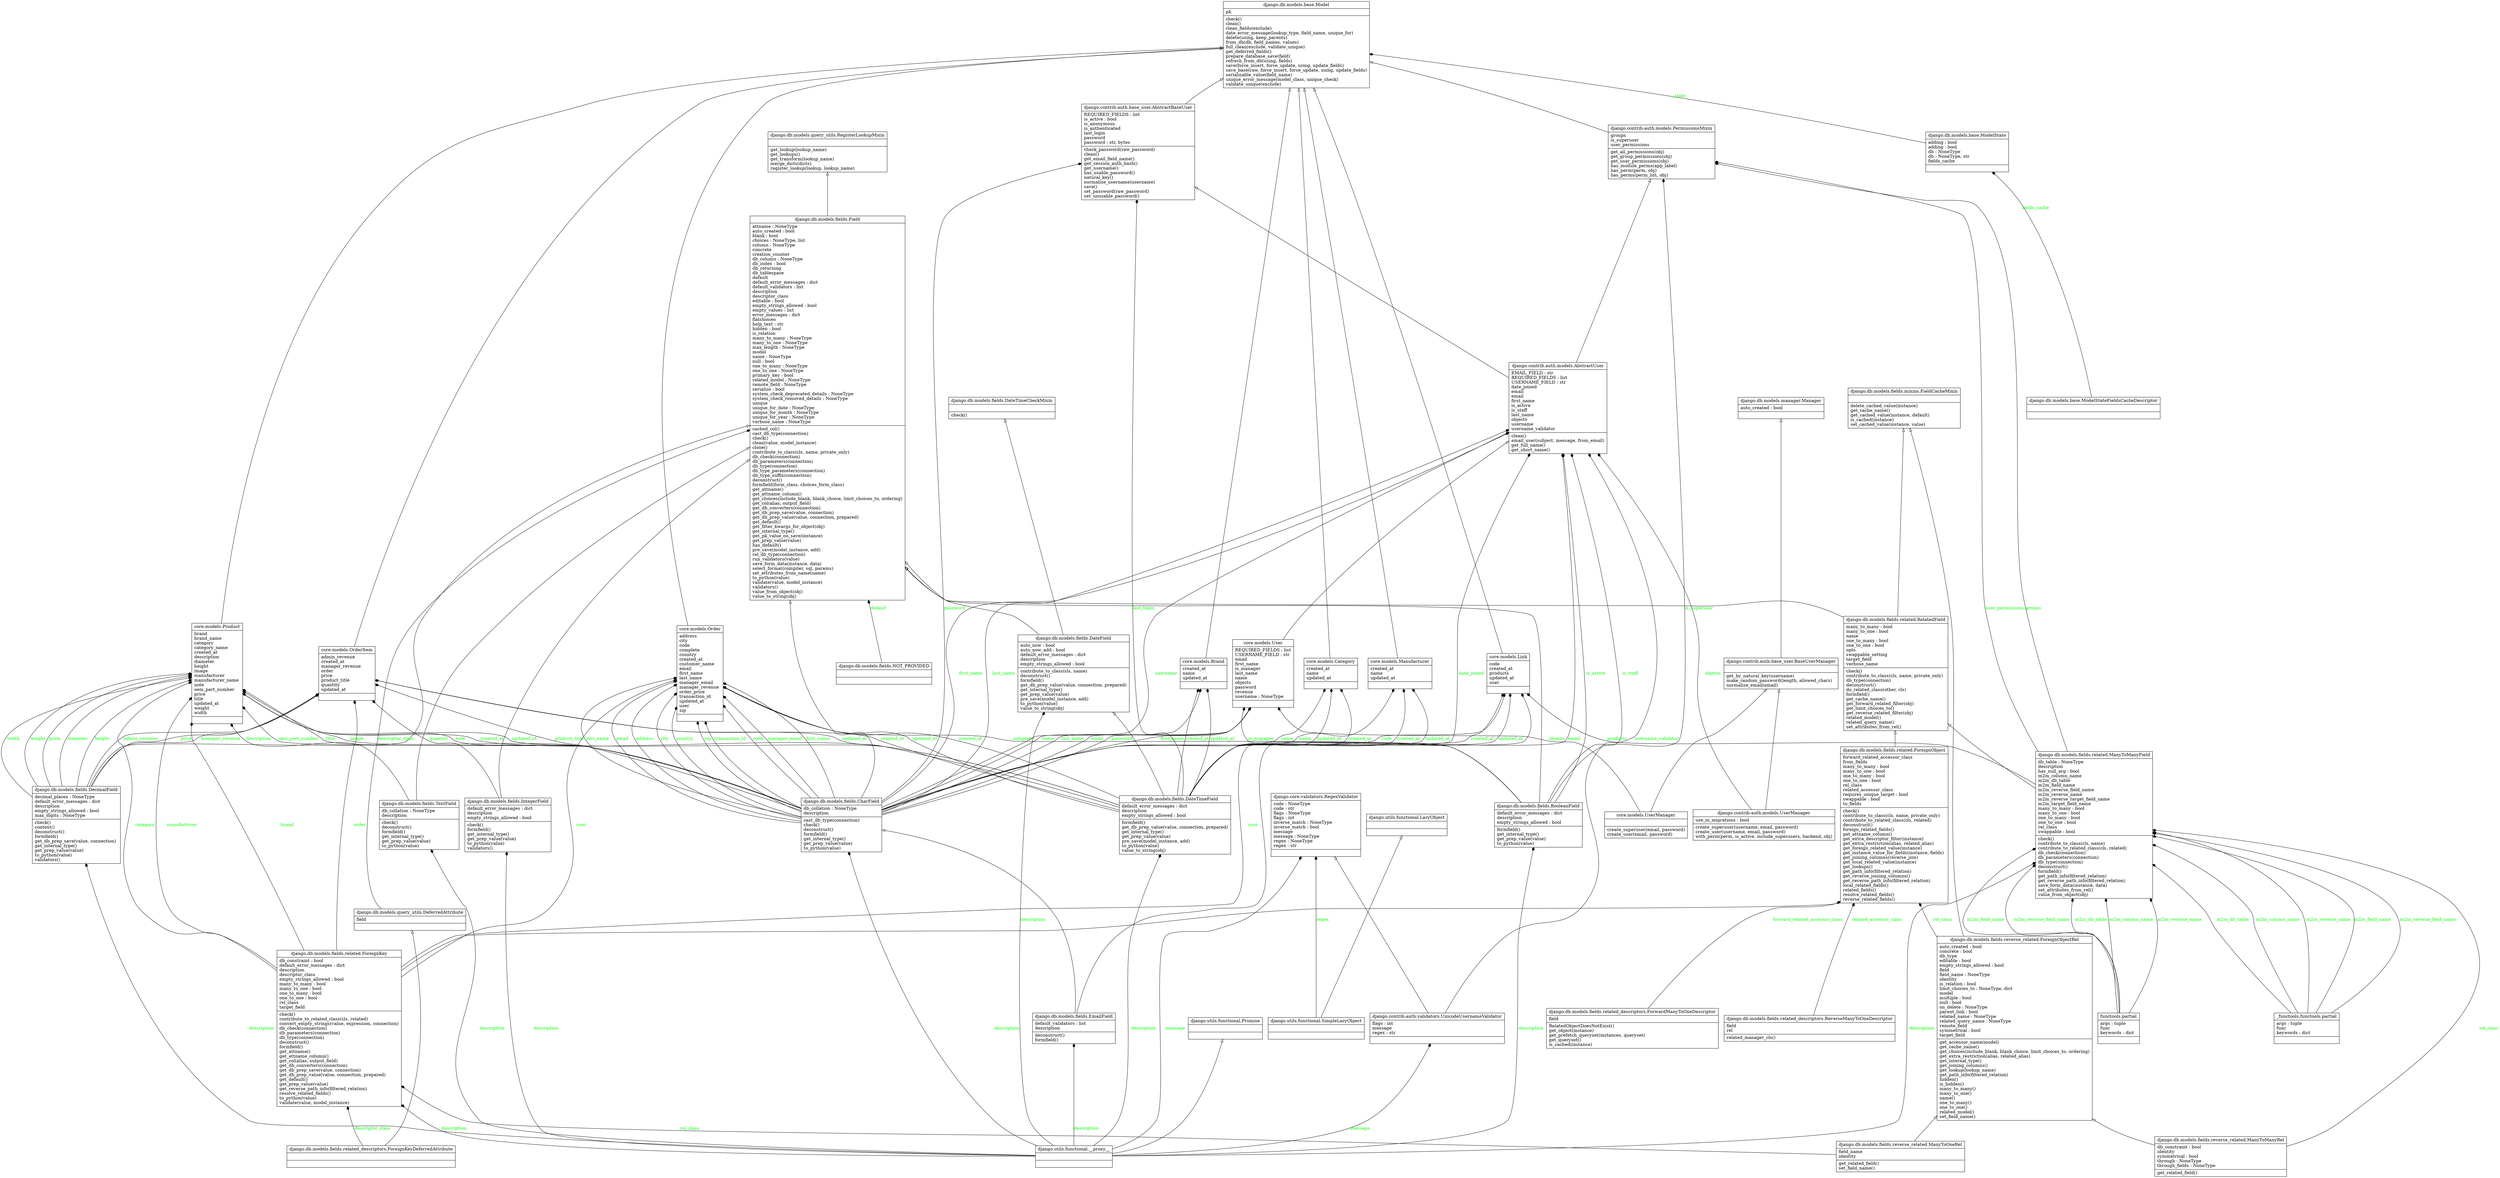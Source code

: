 digraph "classes" {
rankdir=BT
charset="utf-8"
"_functools.functools.partial" [color="black", fontcolor="black", label="{_functools.functools.partial|args : tuple\lfunc\lkeywords : dict\l|}", shape="record", style="solid"];
"core.models.Brand" [color="black", fontcolor="black", label="{core.models.Brand|created_at\lname\lupdated_at\l|}", shape="record", style="solid"];
"core.models.Category" [color="black", fontcolor="black", label="{core.models.Category|created_at\lname\lupdated_at\l|}", shape="record", style="solid"];
"core.models.Link" [color="black", fontcolor="black", label="{core.models.Link|code\lcreated_at\lproducts\lupdated_at\luser\l|}", shape="record", style="solid"];
"core.models.Manufacturer" [color="black", fontcolor="black", label="{core.models.Manufacturer|created_at\lname\lupdated_at\l|}", shape="record", style="solid"];
"core.models.Order" [color="black", fontcolor="black", label="{core.models.Order|address\lcity\lcode\lcomplete\lcountry\lcreated_at\lcustomer_name\lemail\lfirst_name\llast_name\lmanager_email\lmanager_revenue\lorder_price\ltransaction_id\lupdated_at\luser\lzip\l|}", shape="record", style="solid"];
"core.models.OrderItem" [color="black", fontcolor="black", label="{core.models.OrderItem|admin_revenue\lcreated_at\lmanager_revenue\lorder\lprice\lproduct_title\lquantity\lupdated_at\l|}", shape="record", style="solid"];
"core.models.Product" [color="black", fontcolor="black", label="{core.models.Product|brand\lbrand_name\lcategory\lcategory_name\lcreated_at\ldescription\ldiameter\lheight\limage\lmanufacturer\lmanufacturer_name\lnote\loem_part_number\lprice\ltitle\lupdated_at\lweight\lwidth\l|}", shape="record", style="solid"];
"core.models.User" [color="black", fontcolor="black", label="{core.models.User|REQUIRED_FIELDS : list\lUSERNAME_FIELD : str\lemail\lfirst_name\lis_manager\llast_name\lname\lobjects\lpassword\lrevenue\lusername : NoneType\l|}", shape="record", style="solid"];
"core.models.UserManager" [color="black", fontcolor="black", label="{core.models.UserManager|\l|create_superuser(email, password)\lcreate_user(email, password)\l}", shape="record", style="solid"];
"django.contrib.auth.base_user.AbstractBaseUser" [color="black", fontcolor="black", label="{django.contrib.auth.base_user.AbstractBaseUser|REQUIRED_FIELDS : list\lis_active : bool\lis_anonymous\lis_authenticated\llast_login\lpassword\lpassword : str, bytes\l|check_password(raw_password)\lclean()\lget_email_field_name()\lget_session_auth_hash()\lget_username()\lhas_usable_password()\lnatural_key()\lnormalize_username(username)\lsave()\lset_password(raw_password)\lset_unusable_password()\l}", shape="record", style="solid"];
"django.contrib.auth.base_user.BaseUserManager" [color="black", fontcolor="black", label="{django.contrib.auth.base_user.BaseUserManager|\l|get_by_natural_key(username)\lmake_random_password(length, allowed_chars)\lnormalize_email(email)\l}", shape="record", style="solid"];
"django.contrib.auth.models.AbstractUser" [color="black", fontcolor="black", label="{django.contrib.auth.models.AbstractUser|EMAIL_FIELD : str\lREQUIRED_FIELDS : list\lUSERNAME_FIELD : str\ldate_joined\lemail\lemail\lfirst_name\lis_active\lis_staff\llast_name\lobjects\lusername\lusername_validator\l|clean()\lemail_user(subject, message, from_email)\lget_full_name()\lget_short_name()\l}", shape="record", style="solid"];
"django.contrib.auth.models.PermissionsMixin" [color="black", fontcolor="black", label="{django.contrib.auth.models.PermissionsMixin|groups\lis_superuser\luser_permissions\l|get_all_permissions(obj)\lget_group_permissions(obj)\lget_user_permissions(obj)\lhas_module_perms(app_label)\lhas_perm(perm, obj)\lhas_perms(perm_list, obj)\l}", shape="record", style="solid"];
"django.contrib.auth.models.UserManager" [color="black", fontcolor="black", label="{django.contrib.auth.models.UserManager|use_in_migrations : bool\l|create_superuser(username, email, password)\lcreate_user(username, email, password)\lwith_perm(perm, is_active, include_superusers, backend, obj)\l}", shape="record", style="solid"];
"django.contrib.auth.validators.UnicodeUsernameValidator" [color="black", fontcolor="black", label="{django.contrib.auth.validators.UnicodeUsernameValidator|flags : int\lmessage\lregex : str\l|}", shape="record", style="solid"];
"django.core.validators.RegexValidator" [color="black", fontcolor="black", label="{django.core.validators.RegexValidator|code : NoneType\lcode : str\lflags : NoneType\lflags : int\linverse_match : NoneType\linverse_match : bool\lmessage\lmessage : NoneType\lregex : NoneType\lregex : str\l|}", shape="record", style="solid"];
"django.db.models.base.Model" [color="black", fontcolor="black", label="{django.db.models.base.Model|pk\l|check()\lclean()\lclean_fields(exclude)\ldate_error_message(lookup_type, field_name, unique_for)\ldelete(using, keep_parents)\lfrom_db(db, field_names, values)\lfull_clean(exclude, validate_unique)\lget_deferred_fields()\lprepare_database_save(field)\lrefresh_from_db(using, fields)\lsave(force_insert, force_update, using, update_fields)\lsave_base(raw, force_insert, force_update, using, update_fields)\lserializable_value(field_name)\lunique_error_message(model_class, unique_check)\lvalidate_unique(exclude)\l}", shape="record", style="solid"];
"django.db.models.base.ModelState" [color="black", fontcolor="black", label="{django.db.models.base.ModelState|adding : bool\ladding : bool\ldb : NoneType\ldb : NoneType, str\lfields_cache\l|}", shape="record", style="solid"];
"django.db.models.base.ModelStateFieldsCacheDescriptor" [color="black", fontcolor="black", label="{django.db.models.base.ModelStateFieldsCacheDescriptor|\l|}", shape="record", style="solid"];
"django.db.models.fields.BooleanField" [color="black", fontcolor="black", label="{django.db.models.fields.BooleanField|default_error_messages : dict\ldescription\lempty_strings_allowed : bool\l|formfield()\lget_internal_type()\lget_prep_value(value)\lto_python(value)\l}", shape="record", style="solid"];
"django.db.models.fields.CharField" [color="black", fontcolor="black", label="{django.db.models.fields.CharField|db_collation : NoneType\ldescription\l|cast_db_type(connection)\lcheck()\ldeconstruct()\lformfield()\lget_internal_type()\lget_prep_value(value)\lto_python(value)\l}", shape="record", style="solid"];
"django.db.models.fields.DateField" [color="black", fontcolor="black", label="{django.db.models.fields.DateField|auto_now : bool\lauto_now_add : bool\ldefault_error_messages : dict\ldescription\lempty_strings_allowed : bool\l|contribute_to_class(cls, name)\ldeconstruct()\lformfield()\lget_db_prep_value(value, connection, prepared)\lget_internal_type()\lget_prep_value(value)\lpre_save(model_instance, add)\lto_python(value)\lvalue_to_string(obj)\l}", shape="record", style="solid"];
"django.db.models.fields.DateTimeCheckMixin" [color="black", fontcolor="black", label="{django.db.models.fields.DateTimeCheckMixin|\l|check()\l}", shape="record", style="solid"];
"django.db.models.fields.DateTimeField" [color="black", fontcolor="black", label="{django.db.models.fields.DateTimeField|default_error_messages : dict\ldescription\lempty_strings_allowed : bool\l|formfield()\lget_db_prep_value(value, connection, prepared)\lget_internal_type()\lget_prep_value(value)\lpre_save(model_instance, add)\lto_python(value)\lvalue_to_string(obj)\l}", shape="record", style="solid"];
"django.db.models.fields.DecimalField" [color="black", fontcolor="black", label="{django.db.models.fields.DecimalField|decimal_places : NoneType\ldefault_error_messages : dict\ldescription\lempty_strings_allowed : bool\lmax_digits : NoneType\l|check()\lcontext()\ldeconstruct()\lformfield()\lget_db_prep_save(value, connection)\lget_internal_type()\lget_prep_value(value)\lto_python(value)\lvalidators()\l}", shape="record", style="solid"];
"django.db.models.fields.EmailField" [color="black", fontcolor="black", label="{django.db.models.fields.EmailField|default_validators : list\ldescription\l|deconstruct()\lformfield()\l}", shape="record", style="solid"];
"django.db.models.fields.Field" [color="black", fontcolor="black", label="{django.db.models.fields.Field|attname : NoneType\lauto_created : bool\lblank : bool\lchoices : NoneType, list\lcolumn : NoneType\lconcrete\lcreation_counter\ldb_column : NoneType\ldb_index : bool\ldb_returning\ldb_tablespace\ldefault\ldefault_error_messages : dict\ldefault_validators : list\ldescription\ldescriptor_class\leditable : bool\lempty_strings_allowed : bool\lempty_values : list\lerror_messages : dict\lflatchoices\lhelp_text : str\lhidden : bool\lis_relation\lmany_to_many : NoneType\lmany_to_one : NoneType\lmax_length : NoneType\lmodel\lname : NoneType\lnull : bool\lone_to_many : NoneType\lone_to_one : NoneType\lprimary_key : bool\lrelated_model : NoneType\lremote_field : NoneType\lserialize : bool\lsystem_check_deprecated_details : NoneType\lsystem_check_removed_details : NoneType\lunique\lunique_for_date : NoneType\lunique_for_month : NoneType\lunique_for_year : NoneType\lverbose_name : NoneType\l|cached_col()\lcast_db_type(connection)\lcheck()\lclean(value, model_instance)\lclone()\lcontribute_to_class(cls, name, private_only)\ldb_check(connection)\ldb_parameters(connection)\ldb_type(connection)\ldb_type_parameters(connection)\ldb_type_suffix(connection)\ldeconstruct()\lformfield(form_class, choices_form_class)\lget_attname()\lget_attname_column()\lget_choices(include_blank, blank_choice, limit_choices_to, ordering)\lget_col(alias, output_field)\lget_db_converters(connection)\lget_db_prep_save(value, connection)\lget_db_prep_value(value, connection, prepared)\lget_default()\lget_filter_kwargs_for_object(obj)\lget_internal_type()\lget_pk_value_on_save(instance)\lget_prep_value(value)\lhas_default()\lpre_save(model_instance, add)\lrel_db_type(connection)\lrun_validators(value)\lsave_form_data(instance, data)\lselect_format(compiler, sql, params)\lset_attributes_from_name(name)\lto_python(value)\lvalidate(value, model_instance)\lvalidators()\lvalue_from_object(obj)\lvalue_to_string(obj)\l}", shape="record", style="solid"];
"django.db.models.fields.IntegerField" [color="black", fontcolor="black", label="{django.db.models.fields.IntegerField|default_error_messages : dict\ldescription\lempty_strings_allowed : bool\l|check()\lformfield()\lget_internal_type()\lget_prep_value(value)\lto_python(value)\lvalidators()\l}", shape="record", style="solid"];
"django.db.models.fields.NOT_PROVIDED" [color="black", fontcolor="black", label="{django.db.models.fields.NOT_PROVIDED|\l|}", shape="record", style="solid"];
"django.db.models.fields.TextField" [color="black", fontcolor="black", label="{django.db.models.fields.TextField|db_collation : NoneType\ldescription\l|check()\ldeconstruct()\lformfield()\lget_internal_type()\lget_prep_value(value)\lto_python(value)\l}", shape="record", style="solid"];
"django.db.models.fields.mixins.FieldCacheMixin" [color="black", fontcolor="black", label="{django.db.models.fields.mixins.FieldCacheMixin|\l|delete_cached_value(instance)\lget_cache_name()\lget_cached_value(instance, default)\lis_cached(instance)\lset_cached_value(instance, value)\l}", shape="record", style="solid"];
"django.db.models.fields.related.ForeignKey" [color="black", fontcolor="black", label="{django.db.models.fields.related.ForeignKey|db_constraint : bool\ldefault_error_messages : dict\ldescription\ldescriptor_class\lempty_strings_allowed : bool\lmany_to_many : bool\lmany_to_one : bool\lone_to_many : bool\lone_to_one : bool\lrel_class\ltarget_field\l|check()\lcontribute_to_related_class(cls, related)\lconvert_empty_strings(value, expression, connection)\ldb_check(connection)\ldb_parameters(connection)\ldb_type(connection)\ldeconstruct()\lformfield()\lget_attname()\lget_attname_column()\lget_col(alias, output_field)\lget_db_converters(connection)\lget_db_prep_save(value, connection)\lget_db_prep_value(value, connection, prepared)\lget_default()\lget_prep_value(value)\lget_reverse_path_info(filtered_relation)\lresolve_related_fields()\lto_python(value)\lvalidate(value, model_instance)\l}", shape="record", style="solid"];
"django.db.models.fields.related.ForeignObject" [color="black", fontcolor="black", label="{django.db.models.fields.related.ForeignObject|forward_related_accessor_class\lfrom_fields\lmany_to_many : bool\lmany_to_one : bool\lone_to_many : bool\lone_to_one : bool\lrel_class\lrelated_accessor_class\lrequires_unique_target : bool\lswappable : bool\lto_fields\l|check()\lcontribute_to_class(cls, name, private_only)\lcontribute_to_related_class(cls, related)\ldeconstruct()\lforeign_related_fields()\lget_attname_column()\lget_extra_descriptor_filter(instance)\lget_extra_restriction(alias, related_alias)\lget_foreign_related_value(instance)\lget_instance_value_for_fields(instance, fields)\lget_joining_columns(reverse_join)\lget_local_related_value(instance)\lget_lookups()\lget_path_info(filtered_relation)\lget_reverse_joining_columns()\lget_reverse_path_info(filtered_relation)\llocal_related_fields()\lrelated_fields()\lresolve_related_fields()\lreverse_related_fields()\l}", shape="record", style="solid"];
"django.db.models.fields.related.ManyToManyField" [color="black", fontcolor="black", label="{django.db.models.fields.related.ManyToManyField|db_table : NoneType\ldescription\lhas_null_arg : bool\lm2m_column_name\lm2m_db_table\lm2m_field_name\lm2m_reverse_field_name\lm2m_reverse_name\lm2m_reverse_target_field_name\lm2m_target_field_name\lmany_to_many : bool\lmany_to_one : bool\lone_to_many : bool\lone_to_one : bool\lrel_class\lswappable : bool\l|check()\lcontribute_to_class(cls, name)\lcontribute_to_related_class(cls, related)\ldb_check(connection)\ldb_parameters(connection)\ldb_type(connection)\ldeconstruct()\lformfield()\lget_path_info(filtered_relation)\lget_reverse_path_info(filtered_relation)\lsave_form_data(instance, data)\lset_attributes_from_rel()\lvalue_from_object(obj)\l}", shape="record", style="solid"];
"django.db.models.fields.related.RelatedField" [color="black", fontcolor="black", label="{django.db.models.fields.related.RelatedField|many_to_many : bool\lmany_to_one : bool\lname\lone_to_many : bool\lone_to_one : bool\lopts\lswappable_setting\ltarget_field\lverbose_name\l|check()\lcontribute_to_class(cls, name, private_only)\ldb_type(connection)\ldeconstruct()\ldo_related_class(other, cls)\lformfield()\lget_cache_name()\lget_forward_related_filter(obj)\lget_limit_choices_to()\lget_reverse_related_filter(obj)\lrelated_model()\lrelated_query_name()\lset_attributes_from_rel()\l}", shape="record", style="solid"];
"django.db.models.fields.related_descriptors.ForeignKeyDeferredAttribute" [color="black", fontcolor="black", label="{django.db.models.fields.related_descriptors.ForeignKeyDeferredAttribute|\l|}", shape="record", style="solid"];
"django.db.models.fields.related_descriptors.ForwardManyToOneDescriptor" [color="black", fontcolor="black", label="{django.db.models.fields.related_descriptors.ForwardManyToOneDescriptor|field\l|RelatedObjectDoesNotExist()\lget_object(instance)\lget_prefetch_queryset(instances, queryset)\lget_queryset()\lis_cached(instance)\l}", shape="record", style="solid"];
"django.db.models.fields.related_descriptors.ReverseManyToOneDescriptor" [color="black", fontcolor="black", label="{django.db.models.fields.related_descriptors.ReverseManyToOneDescriptor|field\lrel\l|related_manager_cls()\l}", shape="record", style="solid"];
"django.db.models.fields.reverse_related.ForeignObjectRel" [color="black", fontcolor="black", label="{django.db.models.fields.reverse_related.ForeignObjectRel|auto_created : bool\lconcrete : bool\ldb_type\leditable : bool\lempty_strings_allowed : bool\lfield\lfield_name : NoneType\lidentity\lis_relation : bool\llimit_choices_to : NoneType, dict\lmodel\lmultiple : bool\lnull : bool\lon_delete : NoneType\lparent_link : bool\lrelated_name : NoneType\lrelated_query_name : NoneType\lremote_field\lsymmetrical : bool\ltarget_field\l|get_accessor_name(model)\lget_cache_name()\lget_choices(include_blank, blank_choice, limit_choices_to, ordering)\lget_extra_restriction(alias, related_alias)\lget_internal_type()\lget_joining_columns()\lget_lookup(lookup_name)\lget_path_info(filtered_relation)\lhidden()\lis_hidden()\lmany_to_many()\lmany_to_one()\lname()\lone_to_many()\lone_to_one()\lrelated_model()\lset_field_name()\l}", shape="record", style="solid"];
"django.db.models.fields.reverse_related.ManyToManyRel" [color="black", fontcolor="black", label="{django.db.models.fields.reverse_related.ManyToManyRel|db_constraint : bool\lidentity\lsymmetrical : bool\lthrough : NoneType\lthrough_fields : NoneType\l|get_related_field()\l}", shape="record", style="solid"];
"django.db.models.fields.reverse_related.ManyToOneRel" [color="black", fontcolor="black", label="{django.db.models.fields.reverse_related.ManyToOneRel|field_name\lidentity\l|get_related_field()\lset_field_name()\l}", shape="record", style="solid"];
"django.db.models.manager.Manager" [color="black", fontcolor="black", label="{django.db.models.manager.Manager|auto_created : bool\l|}", shape="record", style="solid"];
"django.db.models.query_utils.DeferredAttribute" [color="black", fontcolor="black", label="{django.db.models.query_utils.DeferredAttribute|field\l|}", shape="record", style="solid"];
"django.db.models.query_utils.RegisterLookupMixin" [color="black", fontcolor="black", label="{django.db.models.query_utils.RegisterLookupMixin|\l|get_lookup(lookup_name)\lget_lookups()\lget_transform(lookup_name)\lmerge_dicts(dicts)\lregister_lookup(lookup, lookup_name)\l}", shape="record", style="solid"];
"django.utils.functional.LazyObject" [color="black", fontcolor="black", label="{django.utils.functional.LazyObject|\l|}", shape="record", style="solid"];
"django.utils.functional.Promise" [color="black", fontcolor="black", label="{django.utils.functional.Promise|\l|}", shape="record", style="solid"];
"django.utils.functional.SimpleLazyObject" [color="black", fontcolor="black", label="{django.utils.functional.SimpleLazyObject|\l|}", shape="record", style="solid"];
"django.utils.functional.lazy.__proxy__" [color="black", fontcolor="black", label="{django.utils.functional.__proxy__|\l|}", shape="record", style="solid"];
"functools.partial" [color="black", fontcolor="black", label="{functools.partial|args : tuple\lfunc\lkeywords : dict\l|}", shape="record", style="solid"];
"core.models.Brand" -> "django.db.models.base.Model" [arrowhead="empty", arrowtail="none"];
"core.models.Category" -> "django.db.models.base.Model" [arrowhead="empty", arrowtail="none"];
"core.models.Link" -> "django.db.models.base.Model" [arrowhead="empty", arrowtail="none"];
"core.models.Manufacturer" -> "django.db.models.base.Model" [arrowhead="empty", arrowtail="none"];
"core.models.Order" -> "django.db.models.base.Model" [arrowhead="empty", arrowtail="none"];
"core.models.OrderItem" -> "django.db.models.base.Model" [arrowhead="empty", arrowtail="none"];
"core.models.Product" -> "django.db.models.base.Model" [arrowhead="empty", arrowtail="none"];
"core.models.User" -> "django.contrib.auth.models.AbstractUser" [arrowhead="empty", arrowtail="none"];
"core.models.UserManager" -> "django.contrib.auth.base_user.BaseUserManager" [arrowhead="empty", arrowtail="none"];
"django.contrib.auth.base_user.AbstractBaseUser" -> "django.db.models.base.Model" [arrowhead="empty", arrowtail="none"];
"django.contrib.auth.base_user.BaseUserManager" -> "django.db.models.manager.Manager" [arrowhead="empty", arrowtail="none"];
"django.contrib.auth.models.AbstractUser" -> "django.contrib.auth.base_user.AbstractBaseUser" [arrowhead="empty", arrowtail="none"];
"django.contrib.auth.models.AbstractUser" -> "django.contrib.auth.models.PermissionsMixin" [arrowhead="empty", arrowtail="none"];
"django.contrib.auth.models.PermissionsMixin" -> "django.db.models.base.Model" [arrowhead="empty", arrowtail="none"];
"django.contrib.auth.models.UserManager" -> "django.contrib.auth.base_user.BaseUserManager" [arrowhead="empty", arrowtail="none"];
"django.contrib.auth.validators.UnicodeUsernameValidator" -> "django.core.validators.RegexValidator" [arrowhead="empty", arrowtail="none"];
"django.db.models.fields.BooleanField" -> "django.db.models.fields.Field" [arrowhead="empty", arrowtail="none"];
"django.db.models.fields.CharField" -> "django.db.models.fields.Field" [arrowhead="empty", arrowtail="none"];
"django.db.models.fields.DateField" -> "django.db.models.fields.DateTimeCheckMixin" [arrowhead="empty", arrowtail="none"];
"django.db.models.fields.DateField" -> "django.db.models.fields.Field" [arrowhead="empty", arrowtail="none"];
"django.db.models.fields.DateTimeField" -> "django.db.models.fields.DateField" [arrowhead="empty", arrowtail="none"];
"django.db.models.fields.DecimalField" -> "django.db.models.fields.Field" [arrowhead="empty", arrowtail="none"];
"django.db.models.fields.EmailField" -> "django.db.models.fields.CharField" [arrowhead="empty", arrowtail="none"];
"django.db.models.fields.Field" -> "django.db.models.query_utils.RegisterLookupMixin" [arrowhead="empty", arrowtail="none"];
"django.db.models.fields.IntegerField" -> "django.db.models.fields.Field" [arrowhead="empty", arrowtail="none"];
"django.db.models.fields.TextField" -> "django.db.models.fields.Field" [arrowhead="empty", arrowtail="none"];
"django.db.models.fields.related.ForeignKey" -> "django.db.models.fields.related.ForeignObject" [arrowhead="empty", arrowtail="none"];
"django.db.models.fields.related.ForeignObject" -> "django.db.models.fields.related.RelatedField" [arrowhead="empty", arrowtail="none"];
"django.db.models.fields.related.ManyToManyField" -> "django.db.models.fields.related.RelatedField" [arrowhead="empty", arrowtail="none"];
"django.db.models.fields.related.RelatedField" -> "django.db.models.fields.Field" [arrowhead="empty", arrowtail="none"];
"django.db.models.fields.related.RelatedField" -> "django.db.models.fields.mixins.FieldCacheMixin" [arrowhead="empty", arrowtail="none"];
"django.db.models.fields.related_descriptors.ForeignKeyDeferredAttribute" -> "django.db.models.query_utils.DeferredAttribute" [arrowhead="empty", arrowtail="none"];
"django.db.models.fields.reverse_related.ForeignObjectRel" -> "django.db.models.fields.mixins.FieldCacheMixin" [arrowhead="empty", arrowtail="none"];
"django.db.models.fields.reverse_related.ManyToManyRel" -> "django.db.models.fields.reverse_related.ForeignObjectRel" [arrowhead="empty", arrowtail="none"];
"django.db.models.fields.reverse_related.ManyToOneRel" -> "django.db.models.fields.reverse_related.ForeignObjectRel" [arrowhead="empty", arrowtail="none"];
"django.utils.functional.SimpleLazyObject" -> "django.utils.functional.LazyObject" [arrowhead="empty", arrowtail="none"];
"django.utils.functional.lazy.__proxy__" -> "django.utils.functional.Promise" [arrowhead="empty", arrowtail="none"];
"_functools.functools.partial" -> "django.db.models.fields.related.ManyToManyField" [arrowhead="diamond", arrowtail="none", fontcolor="green", label="m2m_db_table", style="solid"];
"_functools.functools.partial" -> "django.db.models.fields.related.ManyToManyField" [arrowhead="diamond", arrowtail="none", fontcolor="green", label="m2m_column_name", style="solid"];
"_functools.functools.partial" -> "django.db.models.fields.related.ManyToManyField" [arrowhead="diamond", arrowtail="none", fontcolor="green", label="m2m_reverse_name", style="solid"];
"_functools.functools.partial" -> "django.db.models.fields.related.ManyToManyField" [arrowhead="diamond", arrowtail="none", fontcolor="green", label="m2m_field_name", style="solid"];
"_functools.functools.partial" -> "django.db.models.fields.related.ManyToManyField" [arrowhead="diamond", arrowtail="none", fontcolor="green", label="m2m_reverse_field_name", style="solid"];
"core.models.UserManager" -> "core.models.User" [arrowhead="diamond", arrowtail="none", fontcolor="green", label="objects", style="solid"];
"django.contrib.auth.models.UserManager" -> "django.contrib.auth.models.AbstractUser" [arrowhead="diamond", arrowtail="none", fontcolor="green", label="objects", style="solid"];
"django.contrib.auth.validators.UnicodeUsernameValidator" -> "django.contrib.auth.models.AbstractUser" [arrowhead="diamond", arrowtail="none", fontcolor="green", label="username_validator", style="solid"];
"django.db.models.base.ModelState" -> "django.db.models.base.Model" [arrowhead="diamond", arrowtail="none", fontcolor="green", label="_state", style="solid"];
"django.db.models.base.ModelStateFieldsCacheDescriptor" -> "django.db.models.base.ModelState" [arrowhead="diamond", arrowtail="none", fontcolor="green", label="fields_cache", style="solid"];
"django.db.models.fields.BooleanField" -> "core.models.Order" [arrowhead="diamond", arrowtail="none", fontcolor="green", label="complete", style="solid"];
"django.db.models.fields.BooleanField" -> "core.models.User" [arrowhead="diamond", arrowtail="none", fontcolor="green", label="is_manager", style="solid"];
"django.db.models.fields.BooleanField" -> "django.contrib.auth.models.AbstractUser" [arrowhead="diamond", arrowtail="none", fontcolor="green", label="is_staff", style="solid"];
"django.db.models.fields.BooleanField" -> "django.contrib.auth.models.AbstractUser" [arrowhead="diamond", arrowtail="none", fontcolor="green", label="is_active", style="solid"];
"django.db.models.fields.BooleanField" -> "django.contrib.auth.models.PermissionsMixin" [arrowhead="diamond", arrowtail="none", fontcolor="green", label="is_superuser", style="solid"];
"django.db.models.fields.CharField" -> "core.models.Brand" [arrowhead="diamond", arrowtail="none", fontcolor="green", label="name", style="solid"];
"django.db.models.fields.CharField" -> "core.models.Category" [arrowhead="diamond", arrowtail="none", fontcolor="green", label="name", style="solid"];
"django.db.models.fields.CharField" -> "core.models.Link" [arrowhead="diamond", arrowtail="none", fontcolor="green", label="code", style="solid"];
"django.db.models.fields.CharField" -> "core.models.Manufacturer" [arrowhead="diamond", arrowtail="none", fontcolor="green", label="name", style="solid"];
"django.db.models.fields.CharField" -> "core.models.Order" [arrowhead="diamond", arrowtail="none", fontcolor="green", label="transaction_id", style="solid"];
"django.db.models.fields.CharField" -> "core.models.Order" [arrowhead="diamond", arrowtail="none", fontcolor="green", label="code", style="solid"];
"django.db.models.fields.CharField" -> "core.models.Order" [arrowhead="diamond", arrowtail="none", fontcolor="green", label="manager_email", style="solid"];
"django.db.models.fields.CharField" -> "core.models.Order" [arrowhead="diamond", arrowtail="none", fontcolor="green", label="first_name", style="solid"];
"django.db.models.fields.CharField" -> "core.models.Order" [arrowhead="diamond", arrowtail="none", fontcolor="green", label="last_name", style="solid"];
"django.db.models.fields.CharField" -> "core.models.Order" [arrowhead="diamond", arrowtail="none", fontcolor="green", label="email", style="solid"];
"django.db.models.fields.CharField" -> "core.models.Order" [arrowhead="diamond", arrowtail="none", fontcolor="green", label="address", style="solid"];
"django.db.models.fields.CharField" -> "core.models.Order" [arrowhead="diamond", arrowtail="none", fontcolor="green", label="city", style="solid"];
"django.db.models.fields.CharField" -> "core.models.Order" [arrowhead="diamond", arrowtail="none", fontcolor="green", label="country", style="solid"];
"django.db.models.fields.CharField" -> "core.models.Order" [arrowhead="diamond", arrowtail="none", fontcolor="green", label="zip", style="solid"];
"django.db.models.fields.CharField" -> "core.models.OrderItem" [arrowhead="diamond", arrowtail="none", fontcolor="green", label="product_title", style="solid"];
"django.db.models.fields.CharField" -> "core.models.Product" [arrowhead="diamond", arrowtail="none", fontcolor="green", label="oem_part_number", style="solid"];
"django.db.models.fields.CharField" -> "core.models.Product" [arrowhead="diamond", arrowtail="none", fontcolor="green", label="title", style="solid"];
"django.db.models.fields.CharField" -> "core.models.Product" [arrowhead="diamond", arrowtail="none", fontcolor="green", label="image", style="solid"];
"django.db.models.fields.CharField" -> "core.models.Product" [arrowhead="diamond", arrowtail="none", fontcolor="green", label="note", style="solid"];
"django.db.models.fields.CharField" -> "core.models.User" [arrowhead="diamond", arrowtail="none", fontcolor="green", label="first_name", style="solid"];
"django.db.models.fields.CharField" -> "core.models.User" [arrowhead="diamond", arrowtail="none", fontcolor="green", label="last_name", style="solid"];
"django.db.models.fields.CharField" -> "core.models.User" [arrowhead="diamond", arrowtail="none", fontcolor="green", label="email", style="solid"];
"django.db.models.fields.CharField" -> "core.models.User" [arrowhead="diamond", arrowtail="none", fontcolor="green", label="password", style="solid"];
"django.db.models.fields.CharField" -> "django.contrib.auth.base_user.AbstractBaseUser" [arrowhead="diamond", arrowtail="none", fontcolor="green", label="password", style="solid"];
"django.db.models.fields.CharField" -> "django.contrib.auth.models.AbstractUser" [arrowhead="diamond", arrowtail="none", fontcolor="green", label="username", style="solid"];
"django.db.models.fields.CharField" -> "django.contrib.auth.models.AbstractUser" [arrowhead="diamond", arrowtail="none", fontcolor="green", label="first_name", style="solid"];
"django.db.models.fields.CharField" -> "django.contrib.auth.models.AbstractUser" [arrowhead="diamond", arrowtail="none", fontcolor="green", label="last_name", style="solid"];
"django.db.models.fields.DateTimeField" -> "core.models.Brand" [arrowhead="diamond", arrowtail="none", fontcolor="green", label="created_at", style="solid"];
"django.db.models.fields.DateTimeField" -> "core.models.Brand" [arrowhead="diamond", arrowtail="none", fontcolor="green", label="updated_at", style="solid"];
"django.db.models.fields.DateTimeField" -> "core.models.Category" [arrowhead="diamond", arrowtail="none", fontcolor="green", label="created_at", style="solid"];
"django.db.models.fields.DateTimeField" -> "core.models.Category" [arrowhead="diamond", arrowtail="none", fontcolor="green", label="updated_at", style="solid"];
"django.db.models.fields.DateTimeField" -> "core.models.Link" [arrowhead="diamond", arrowtail="none", fontcolor="green", label="created_at", style="solid"];
"django.db.models.fields.DateTimeField" -> "core.models.Link" [arrowhead="diamond", arrowtail="none", fontcolor="green", label="updated_at", style="solid"];
"django.db.models.fields.DateTimeField" -> "core.models.Manufacturer" [arrowhead="diamond", arrowtail="none", fontcolor="green", label="created_at", style="solid"];
"django.db.models.fields.DateTimeField" -> "core.models.Manufacturer" [arrowhead="diamond", arrowtail="none", fontcolor="green", label="updated_at", style="solid"];
"django.db.models.fields.DateTimeField" -> "core.models.Order" [arrowhead="diamond", arrowtail="none", fontcolor="green", label="created_at", style="solid"];
"django.db.models.fields.DateTimeField" -> "core.models.Order" [arrowhead="diamond", arrowtail="none", fontcolor="green", label="updated_at", style="solid"];
"django.db.models.fields.DateTimeField" -> "core.models.OrderItem" [arrowhead="diamond", arrowtail="none", fontcolor="green", label="created_at", style="solid"];
"django.db.models.fields.DateTimeField" -> "core.models.OrderItem" [arrowhead="diamond", arrowtail="none", fontcolor="green", label="updated_at", style="solid"];
"django.db.models.fields.DateTimeField" -> "core.models.Product" [arrowhead="diamond", arrowtail="none", fontcolor="green", label="created_at", style="solid"];
"django.db.models.fields.DateTimeField" -> "core.models.Product" [arrowhead="diamond", arrowtail="none", fontcolor="green", label="updated_at", style="solid"];
"django.db.models.fields.DateTimeField" -> "django.contrib.auth.base_user.AbstractBaseUser" [arrowhead="diamond", arrowtail="none", fontcolor="green", label="last_login", style="solid"];
"django.db.models.fields.DateTimeField" -> "django.contrib.auth.models.AbstractUser" [arrowhead="diamond", arrowtail="none", fontcolor="green", label="date_joined", style="solid"];
"django.db.models.fields.DecimalField" -> "core.models.OrderItem" [arrowhead="diamond", arrowtail="none", fontcolor="green", label="price", style="solid"];
"django.db.models.fields.DecimalField" -> "core.models.OrderItem" [arrowhead="diamond", arrowtail="none", fontcolor="green", label="admin_revenue", style="solid"];
"django.db.models.fields.DecimalField" -> "core.models.OrderItem" [arrowhead="diamond", arrowtail="none", fontcolor="green", label="manager_revenue", style="solid"];
"django.db.models.fields.DecimalField" -> "core.models.Product" [arrowhead="diamond", arrowtail="none", fontcolor="green", label="price", style="solid"];
"django.db.models.fields.DecimalField" -> "core.models.Product" [arrowhead="diamond", arrowtail="none", fontcolor="green", label="diameter", style="solid"];
"django.db.models.fields.DecimalField" -> "core.models.Product" [arrowhead="diamond", arrowtail="none", fontcolor="green", label="height", style="solid"];
"django.db.models.fields.DecimalField" -> "core.models.Product" [arrowhead="diamond", arrowtail="none", fontcolor="green", label="width", style="solid"];
"django.db.models.fields.DecimalField" -> "core.models.Product" [arrowhead="diamond", arrowtail="none", fontcolor="green", label="weight", style="solid"];
"django.db.models.fields.EmailField" -> "django.contrib.auth.models.AbstractUser" [arrowhead="diamond", arrowtail="none", fontcolor="green", label="email", style="solid"];
"django.db.models.fields.IntegerField" -> "core.models.OrderItem" [arrowhead="diamond", arrowtail="none", fontcolor="green", label="quantity", style="solid"];
"django.db.models.fields.NOT_PROVIDED" -> "django.db.models.fields.Field" [arrowhead="diamond", arrowtail="none", fontcolor="green", label="default", style="solid"];
"django.db.models.fields.TextField" -> "core.models.Product" [arrowhead="diamond", arrowtail="none", fontcolor="green", label="description", style="solid"];
"django.db.models.fields.related.ForeignKey" -> "core.models.Link" [arrowhead="diamond", arrowtail="none", fontcolor="green", label="user", style="solid"];
"django.db.models.fields.related.ForeignKey" -> "core.models.Order" [arrowhead="diamond", arrowtail="none", fontcolor="green", label="user", style="solid"];
"django.db.models.fields.related.ForeignKey" -> "core.models.OrderItem" [arrowhead="diamond", arrowtail="none", fontcolor="green", label="order", style="solid"];
"django.db.models.fields.related.ForeignKey" -> "core.models.Product" [arrowhead="diamond", arrowtail="none", fontcolor="green", label="manufacturer", style="solid"];
"django.db.models.fields.related.ForeignKey" -> "core.models.Product" [arrowhead="diamond", arrowtail="none", fontcolor="green", label="brand", style="solid"];
"django.db.models.fields.related.ForeignKey" -> "core.models.Product" [arrowhead="diamond", arrowtail="none", fontcolor="green", label="category", style="solid"];
"django.db.models.fields.related.ManyToManyField" -> "core.models.Link" [arrowhead="diamond", arrowtail="none", fontcolor="green", label="products", style="solid"];
"django.db.models.fields.related.ManyToManyField" -> "django.contrib.auth.models.PermissionsMixin" [arrowhead="diamond", arrowtail="none", fontcolor="green", label="groups", style="solid"];
"django.db.models.fields.related.ManyToManyField" -> "django.contrib.auth.models.PermissionsMixin" [arrowhead="diamond", arrowtail="none", fontcolor="green", label="user_permissions", style="solid"];
"django.db.models.fields.related_descriptors.ForeignKeyDeferredAttribute" -> "django.db.models.fields.related.ForeignKey" [arrowhead="diamond", arrowtail="none", fontcolor="green", label="descriptor_class", style="solid"];
"django.db.models.fields.related_descriptors.ForwardManyToOneDescriptor" -> "django.db.models.fields.related.ForeignObject" [arrowhead="diamond", arrowtail="none", fontcolor="green", label="forward_related_accessor_class", style="solid"];
"django.db.models.fields.related_descriptors.ReverseManyToOneDescriptor" -> "django.db.models.fields.related.ForeignObject" [arrowhead="diamond", arrowtail="none", fontcolor="green", label="related_accessor_class", style="solid"];
"django.db.models.fields.reverse_related.ForeignObjectRel" -> "django.db.models.fields.related.ForeignObject" [arrowhead="diamond", arrowtail="none", fontcolor="green", label="rel_class", style="solid"];
"django.db.models.fields.reverse_related.ManyToManyRel" -> "django.db.models.fields.related.ManyToManyField" [arrowhead="diamond", arrowtail="none", fontcolor="green", label="rel_class", style="solid"];
"django.db.models.fields.reverse_related.ManyToOneRel" -> "django.db.models.fields.related.ForeignKey" [arrowhead="diamond", arrowtail="none", fontcolor="green", label="rel_class", style="solid"];
"django.db.models.query_utils.DeferredAttribute" -> "django.db.models.fields.Field" [arrowhead="diamond", arrowtail="none", fontcolor="green", label="descriptor_class", style="solid"];
"django.utils.functional.SimpleLazyObject" -> "django.core.validators.RegexValidator" [arrowhead="diamond", arrowtail="none", fontcolor="green", label="regex", style="solid"];
"django.utils.functional.lazy.__proxy__" -> "django.contrib.auth.validators.UnicodeUsernameValidator" [arrowhead="diamond", arrowtail="none", fontcolor="green", label="message", style="solid"];
"django.utils.functional.lazy.__proxy__" -> "django.core.validators.RegexValidator" [arrowhead="diamond", arrowtail="none", fontcolor="green", label="message", style="solid"];
"django.utils.functional.lazy.__proxy__" -> "django.db.models.fields.BooleanField" [arrowhead="diamond", arrowtail="none", fontcolor="green", label="description", style="solid"];
"django.utils.functional.lazy.__proxy__" -> "django.db.models.fields.CharField" [arrowhead="diamond", arrowtail="none", fontcolor="green", label="description", style="solid"];
"django.utils.functional.lazy.__proxy__" -> "django.db.models.fields.DateField" [arrowhead="diamond", arrowtail="none", fontcolor="green", label="description", style="solid"];
"django.utils.functional.lazy.__proxy__" -> "django.db.models.fields.DateTimeField" [arrowhead="diamond", arrowtail="none", fontcolor="green", label="description", style="solid"];
"django.utils.functional.lazy.__proxy__" -> "django.db.models.fields.DecimalField" [arrowhead="diamond", arrowtail="none", fontcolor="green", label="description", style="solid"];
"django.utils.functional.lazy.__proxy__" -> "django.db.models.fields.EmailField" [arrowhead="diamond", arrowtail="none", fontcolor="green", label="description", style="solid"];
"django.utils.functional.lazy.__proxy__" -> "django.db.models.fields.IntegerField" [arrowhead="diamond", arrowtail="none", fontcolor="green", label="description", style="solid"];
"django.utils.functional.lazy.__proxy__" -> "django.db.models.fields.TextField" [arrowhead="diamond", arrowtail="none", fontcolor="green", label="description", style="solid"];
"django.utils.functional.lazy.__proxy__" -> "django.db.models.fields.related.ForeignKey" [arrowhead="diamond", arrowtail="none", fontcolor="green", label="description", style="solid"];
"django.utils.functional.lazy.__proxy__" -> "django.db.models.fields.related.ManyToManyField" [arrowhead="diamond", arrowtail="none", fontcolor="green", label="description", style="solid"];
"functools.partial" -> "django.db.models.fields.related.ManyToManyField" [arrowhead="diamond", arrowtail="none", fontcolor="green", label="m2m_db_table", style="solid"];
"functools.partial" -> "django.db.models.fields.related.ManyToManyField" [arrowhead="diamond", arrowtail="none", fontcolor="green", label="m2m_column_name", style="solid"];
"functools.partial" -> "django.db.models.fields.related.ManyToManyField" [arrowhead="diamond", arrowtail="none", fontcolor="green", label="m2m_reverse_name", style="solid"];
"functools.partial" -> "django.db.models.fields.related.ManyToManyField" [arrowhead="diamond", arrowtail="none", fontcolor="green", label="m2m_field_name", style="solid"];
"functools.partial" -> "django.db.models.fields.related.ManyToManyField" [arrowhead="diamond", arrowtail="none", fontcolor="green", label="m2m_reverse_field_name", style="solid"];
}
